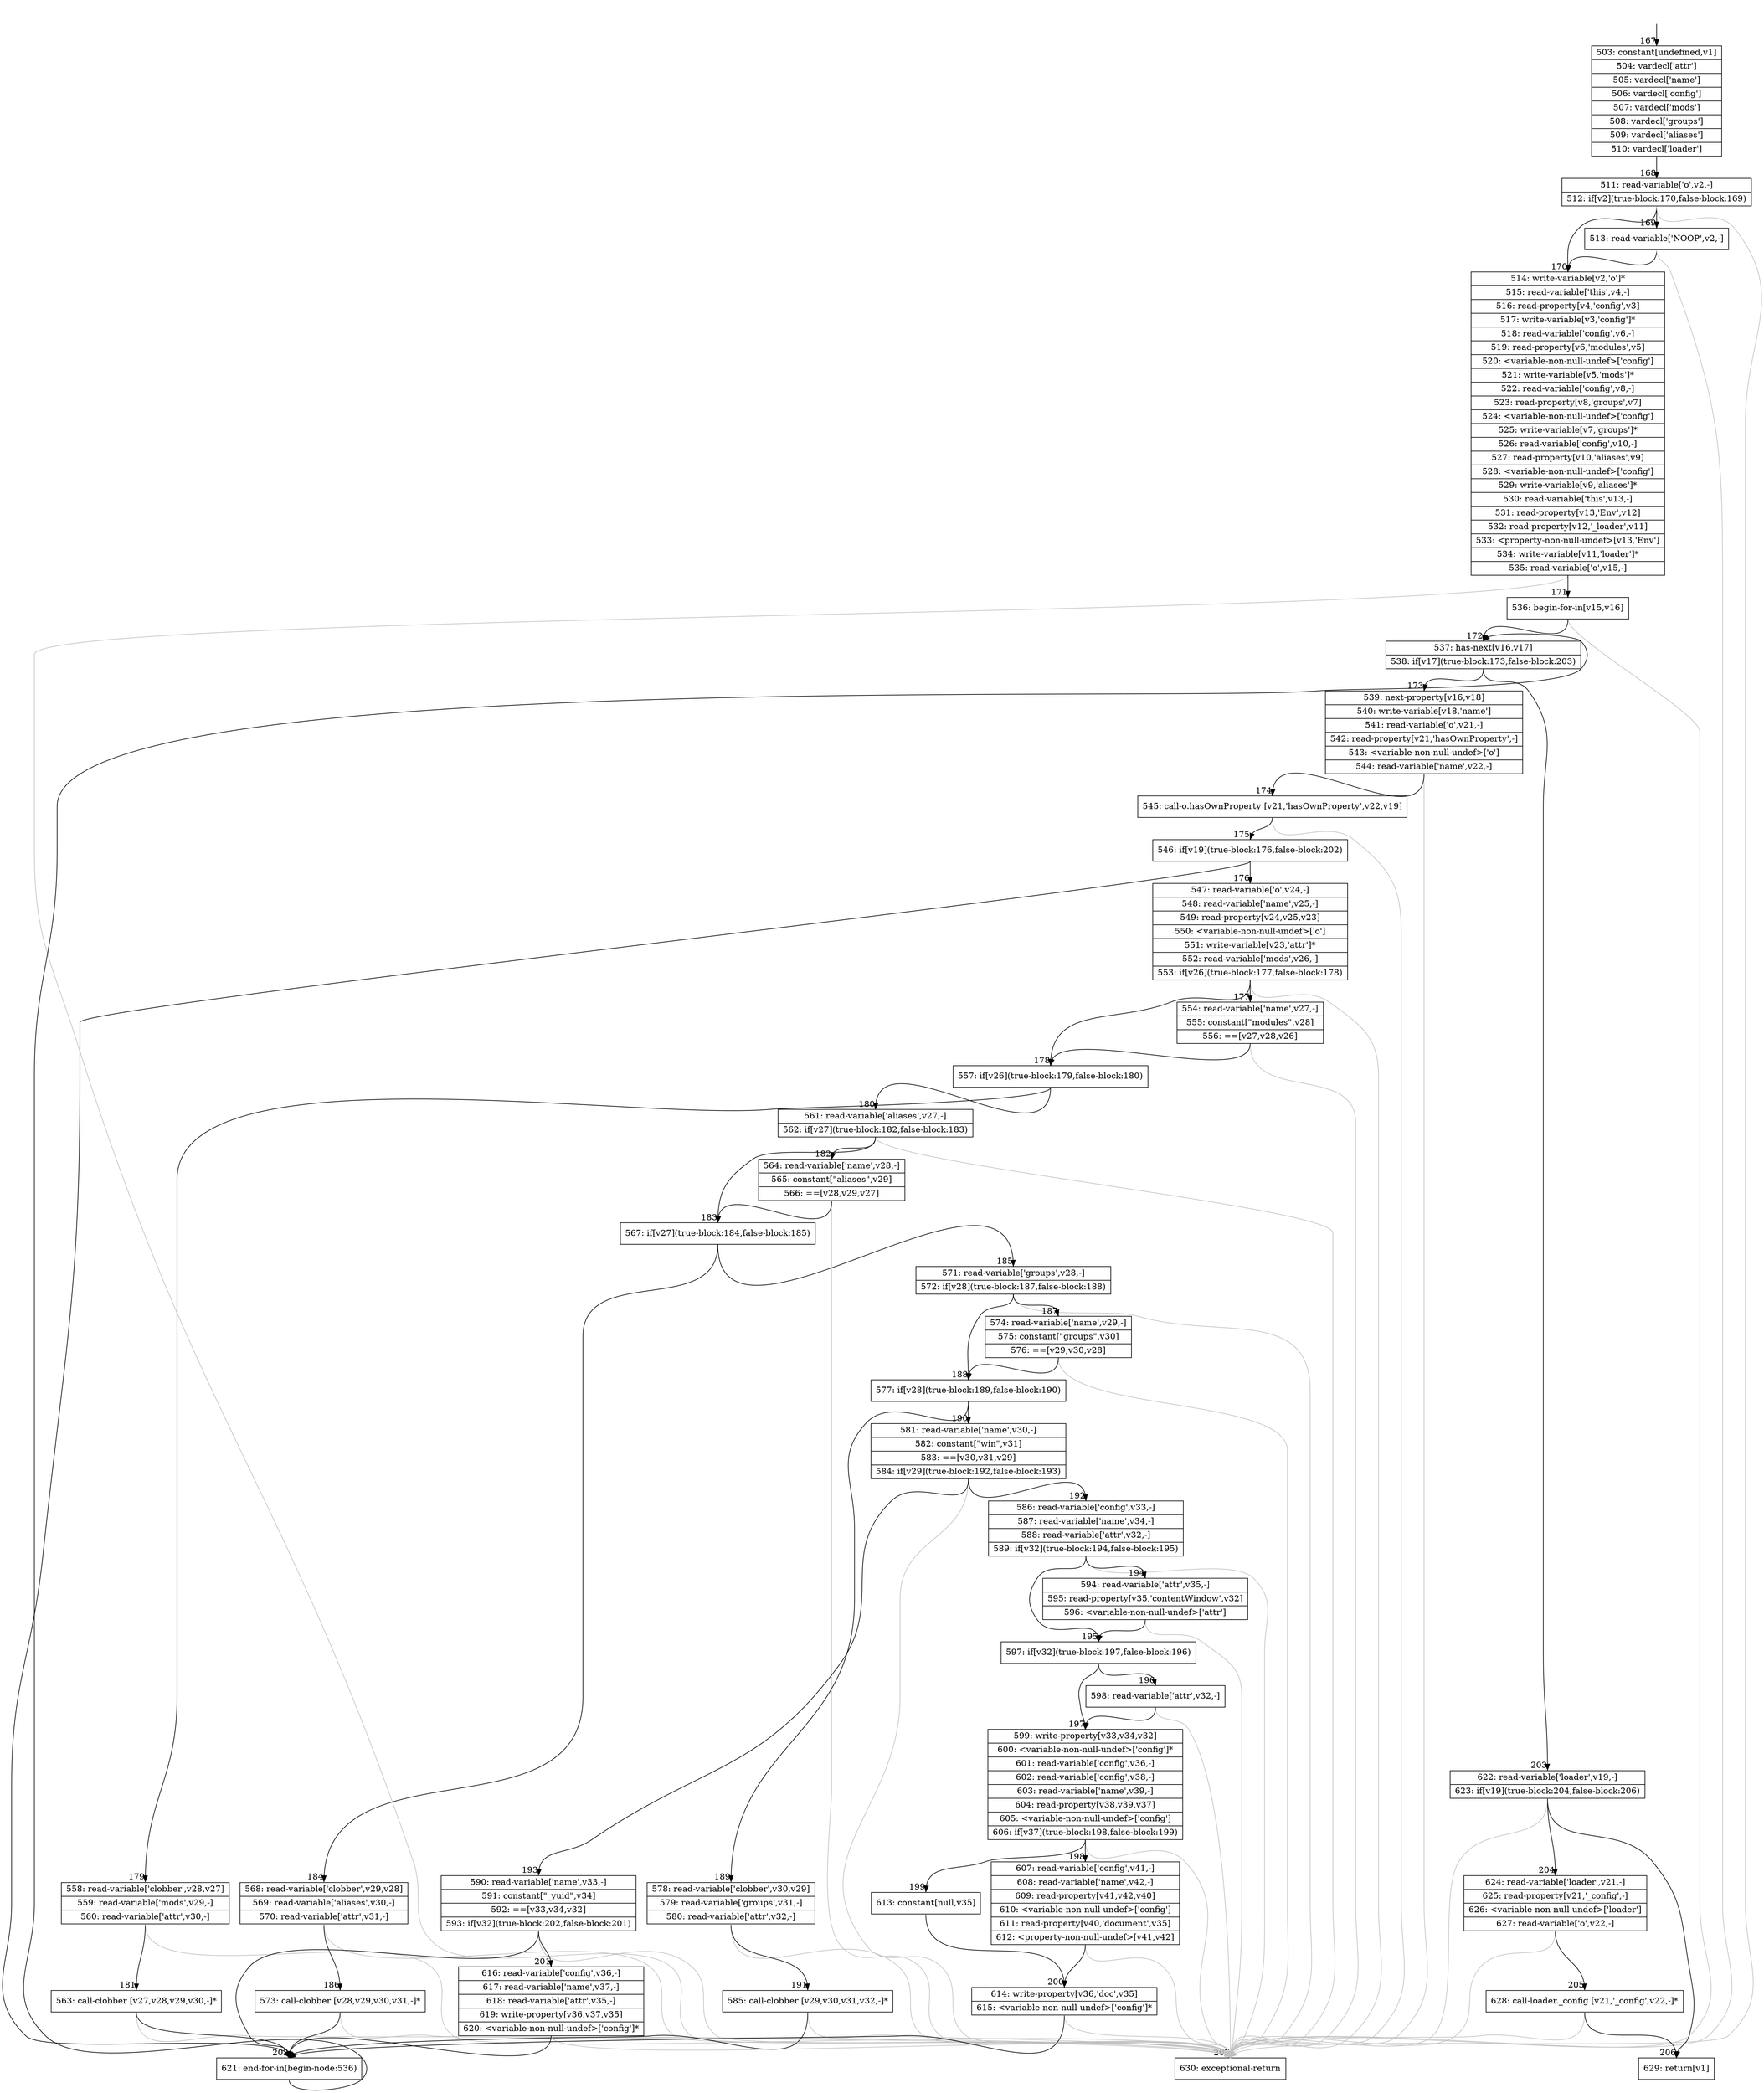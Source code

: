 digraph {
rankdir="TD"
BB_entry11[shape=none,label=""];
BB_entry11 -> BB167 [tailport=s, headport=n, headlabel="    167"]
BB167 [shape=record label="{503: constant[undefined,v1]|504: vardecl['attr']|505: vardecl['name']|506: vardecl['config']|507: vardecl['mods']|508: vardecl['groups']|509: vardecl['aliases']|510: vardecl['loader']}" ] 
BB167 -> BB168 [tailport=s, headport=n, headlabel="      168"]
BB168 [shape=record label="{511: read-variable['o',v2,-]|512: if[v2](true-block:170,false-block:169)}" ] 
BB168 -> BB170 [tailport=s, headport=n, headlabel="      170"]
BB168 -> BB169 [tailport=s, headport=n, headlabel="      169"]
BB168 -> BB207 [tailport=s, headport=n, color=gray, headlabel="      207"]
BB169 [shape=record label="{513: read-variable['NOOP',v2,-]}" ] 
BB169 -> BB170 [tailport=s, headport=n]
BB169 -> BB207 [tailport=s, headport=n, color=gray]
BB170 [shape=record label="{514: write-variable[v2,'o']*|515: read-variable['this',v4,-]|516: read-property[v4,'config',v3]|517: write-variable[v3,'config']*|518: read-variable['config',v6,-]|519: read-property[v6,'modules',v5]|520: \<variable-non-null-undef\>['config']|521: write-variable[v5,'mods']*|522: read-variable['config',v8,-]|523: read-property[v8,'groups',v7]|524: \<variable-non-null-undef\>['config']|525: write-variable[v7,'groups']*|526: read-variable['config',v10,-]|527: read-property[v10,'aliases',v9]|528: \<variable-non-null-undef\>['config']|529: write-variable[v9,'aliases']*|530: read-variable['this',v13,-]|531: read-property[v13,'Env',v12]|532: read-property[v12,'_loader',v11]|533: \<property-non-null-undef\>[v13,'Env']|534: write-variable[v11,'loader']*|535: read-variable['o',v15,-]}" ] 
BB170 -> BB171 [tailport=s, headport=n, headlabel="      171"]
BB170 -> BB207 [tailport=s, headport=n, color=gray]
BB171 [shape=record label="{536: begin-for-in[v15,v16]}" ] 
BB171 -> BB172 [tailport=s, headport=n, headlabel="      172"]
BB171 -> BB207 [tailport=s, headport=n, color=gray]
BB172 [shape=record label="{537: has-next[v16,v17]|538: if[v17](true-block:173,false-block:203)}" ] 
BB172 -> BB173 [tailport=s, headport=n, headlabel="      173"]
BB172 -> BB203 [tailport=s, headport=n, headlabel="      203"]
BB173 [shape=record label="{539: next-property[v16,v18]|540: write-variable[v18,'name']|541: read-variable['o',v21,-]|542: read-property[v21,'hasOwnProperty',-]|543: \<variable-non-null-undef\>['o']|544: read-variable['name',v22,-]}" ] 
BB173 -> BB174 [tailport=s, headport=n, headlabel="      174"]
BB173 -> BB207 [tailport=s, headport=n, color=gray]
BB174 [shape=record label="{545: call-o.hasOwnProperty [v21,'hasOwnProperty',v22,v19]}" ] 
BB174 -> BB175 [tailport=s, headport=n, headlabel="      175"]
BB174 -> BB207 [tailport=s, headport=n, color=gray]
BB175 [shape=record label="{546: if[v19](true-block:176,false-block:202)}" ] 
BB175 -> BB176 [tailport=s, headport=n, headlabel="      176"]
BB175 -> BB202 [tailport=s, headport=n, headlabel="      202"]
BB176 [shape=record label="{547: read-variable['o',v24,-]|548: read-variable['name',v25,-]|549: read-property[v24,v25,v23]|550: \<variable-non-null-undef\>['o']|551: write-variable[v23,'attr']*|552: read-variable['mods',v26,-]|553: if[v26](true-block:177,false-block:178)}" ] 
BB176 -> BB178 [tailport=s, headport=n, headlabel="      178"]
BB176 -> BB177 [tailport=s, headport=n, headlabel="      177"]
BB176 -> BB207 [tailport=s, headport=n, color=gray]
BB177 [shape=record label="{554: read-variable['name',v27,-]|555: constant[\"modules\",v28]|556: ==[v27,v28,v26]}" ] 
BB177 -> BB178 [tailport=s, headport=n]
BB177 -> BB207 [tailport=s, headport=n, color=gray]
BB178 [shape=record label="{557: if[v26](true-block:179,false-block:180)}" ] 
BB178 -> BB179 [tailport=s, headport=n, headlabel="      179"]
BB178 -> BB180 [tailport=s, headport=n, headlabel="      180"]
BB179 [shape=record label="{558: read-variable['clobber',v28,v27]|559: read-variable['mods',v29,-]|560: read-variable['attr',v30,-]}" ] 
BB179 -> BB181 [tailport=s, headport=n, headlabel="      181"]
BB179 -> BB207 [tailport=s, headport=n, color=gray]
BB180 [shape=record label="{561: read-variable['aliases',v27,-]|562: if[v27](true-block:182,false-block:183)}" ] 
BB180 -> BB183 [tailport=s, headport=n, headlabel="      183"]
BB180 -> BB182 [tailport=s, headport=n, headlabel="      182"]
BB180 -> BB207 [tailport=s, headport=n, color=gray]
BB181 [shape=record label="{563: call-clobber [v27,v28,v29,v30,-]*}" ] 
BB181 -> BB202 [tailport=s, headport=n]
BB181 -> BB207 [tailport=s, headport=n, color=gray]
BB182 [shape=record label="{564: read-variable['name',v28,-]|565: constant[\"aliases\",v29]|566: ==[v28,v29,v27]}" ] 
BB182 -> BB183 [tailport=s, headport=n]
BB182 -> BB207 [tailport=s, headport=n, color=gray]
BB183 [shape=record label="{567: if[v27](true-block:184,false-block:185)}" ] 
BB183 -> BB184 [tailport=s, headport=n, headlabel="      184"]
BB183 -> BB185 [tailport=s, headport=n, headlabel="      185"]
BB184 [shape=record label="{568: read-variable['clobber',v29,v28]|569: read-variable['aliases',v30,-]|570: read-variable['attr',v31,-]}" ] 
BB184 -> BB186 [tailport=s, headport=n, headlabel="      186"]
BB184 -> BB207 [tailport=s, headport=n, color=gray]
BB185 [shape=record label="{571: read-variable['groups',v28,-]|572: if[v28](true-block:187,false-block:188)}" ] 
BB185 -> BB188 [tailport=s, headport=n, headlabel="      188"]
BB185 -> BB187 [tailport=s, headport=n, headlabel="      187"]
BB185 -> BB207 [tailport=s, headport=n, color=gray]
BB186 [shape=record label="{573: call-clobber [v28,v29,v30,v31,-]*}" ] 
BB186 -> BB202 [tailport=s, headport=n]
BB186 -> BB207 [tailport=s, headport=n, color=gray]
BB187 [shape=record label="{574: read-variable['name',v29,-]|575: constant[\"groups\",v30]|576: ==[v29,v30,v28]}" ] 
BB187 -> BB188 [tailport=s, headport=n]
BB187 -> BB207 [tailport=s, headport=n, color=gray]
BB188 [shape=record label="{577: if[v28](true-block:189,false-block:190)}" ] 
BB188 -> BB189 [tailport=s, headport=n, headlabel="      189"]
BB188 -> BB190 [tailport=s, headport=n, headlabel="      190"]
BB189 [shape=record label="{578: read-variable['clobber',v30,v29]|579: read-variable['groups',v31,-]|580: read-variable['attr',v32,-]}" ] 
BB189 -> BB191 [tailport=s, headport=n, headlabel="      191"]
BB189 -> BB207 [tailport=s, headport=n, color=gray]
BB190 [shape=record label="{581: read-variable['name',v30,-]|582: constant[\"win\",v31]|583: ==[v30,v31,v29]|584: if[v29](true-block:192,false-block:193)}" ] 
BB190 -> BB192 [tailport=s, headport=n, headlabel="      192"]
BB190 -> BB193 [tailport=s, headport=n, headlabel="      193"]
BB190 -> BB207 [tailport=s, headport=n, color=gray]
BB191 [shape=record label="{585: call-clobber [v29,v30,v31,v32,-]*}" ] 
BB191 -> BB202 [tailport=s, headport=n]
BB191 -> BB207 [tailport=s, headport=n, color=gray]
BB192 [shape=record label="{586: read-variable['config',v33,-]|587: read-variable['name',v34,-]|588: read-variable['attr',v32,-]|589: if[v32](true-block:194,false-block:195)}" ] 
BB192 -> BB195 [tailport=s, headport=n, headlabel="      195"]
BB192 -> BB194 [tailport=s, headport=n, headlabel="      194"]
BB192 -> BB207 [tailport=s, headport=n, color=gray]
BB193 [shape=record label="{590: read-variable['name',v33,-]|591: constant[\"_yuid\",v34]|592: ==[v33,v34,v32]|593: if[v32](true-block:202,false-block:201)}" ] 
BB193 -> BB202 [tailport=s, headport=n]
BB193 -> BB201 [tailport=s, headport=n, headlabel="      201"]
BB193 -> BB207 [tailport=s, headport=n, color=gray]
BB194 [shape=record label="{594: read-variable['attr',v35,-]|595: read-property[v35,'contentWindow',v32]|596: \<variable-non-null-undef\>['attr']}" ] 
BB194 -> BB195 [tailport=s, headport=n]
BB194 -> BB207 [tailport=s, headport=n, color=gray]
BB195 [shape=record label="{597: if[v32](true-block:197,false-block:196)}" ] 
BB195 -> BB197 [tailport=s, headport=n, headlabel="      197"]
BB195 -> BB196 [tailport=s, headport=n, headlabel="      196"]
BB196 [shape=record label="{598: read-variable['attr',v32,-]}" ] 
BB196 -> BB197 [tailport=s, headport=n]
BB196 -> BB207 [tailport=s, headport=n, color=gray]
BB197 [shape=record label="{599: write-property[v33,v34,v32]|600: \<variable-non-null-undef\>['config']*|601: read-variable['config',v36,-]|602: read-variable['config',v38,-]|603: read-variable['name',v39,-]|604: read-property[v38,v39,v37]|605: \<variable-non-null-undef\>['config']|606: if[v37](true-block:198,false-block:199)}" ] 
BB197 -> BB198 [tailport=s, headport=n, headlabel="      198"]
BB197 -> BB199 [tailport=s, headport=n, headlabel="      199"]
BB197 -> BB207 [tailport=s, headport=n, color=gray]
BB198 [shape=record label="{607: read-variable['config',v41,-]|608: read-variable['name',v42,-]|609: read-property[v41,v42,v40]|610: \<variable-non-null-undef\>['config']|611: read-property[v40,'document',v35]|612: \<property-non-null-undef\>[v41,v42]}" ] 
BB198 -> BB200 [tailport=s, headport=n, headlabel="      200"]
BB198 -> BB207 [tailport=s, headport=n, color=gray]
BB199 [shape=record label="{613: constant[null,v35]}" ] 
BB199 -> BB200 [tailport=s, headport=n]
BB200 [shape=record label="{614: write-property[v36,'doc',v35]|615: \<variable-non-null-undef\>['config']*}" ] 
BB200 -> BB202 [tailport=s, headport=n]
BB200 -> BB207 [tailport=s, headport=n, color=gray]
BB201 [shape=record label="{616: read-variable['config',v36,-]|617: read-variable['name',v37,-]|618: read-variable['attr',v35,-]|619: write-property[v36,v37,v35]|620: \<variable-non-null-undef\>['config']*}" ] 
BB201 -> BB202 [tailport=s, headport=n]
BB201 -> BB207 [tailport=s, headport=n, color=gray]
BB202 [shape=record label="{621: end-for-in(begin-node:536)}" ] 
BB202 -> BB172 [tailport=s, headport=n]
BB203 [shape=record label="{622: read-variable['loader',v19,-]|623: if[v19](true-block:204,false-block:206)}" ] 
BB203 -> BB204 [tailport=s, headport=n, headlabel="      204"]
BB203 -> BB206 [tailport=s, headport=n, headlabel="      206"]
BB203 -> BB207 [tailport=s, headport=n, color=gray]
BB204 [shape=record label="{624: read-variable['loader',v21,-]|625: read-property[v21,'_config',-]|626: \<variable-non-null-undef\>['loader']|627: read-variable['o',v22,-]}" ] 
BB204 -> BB205 [tailport=s, headport=n, headlabel="      205"]
BB204 -> BB207 [tailport=s, headport=n, color=gray]
BB205 [shape=record label="{628: call-loader._config [v21,'_config',v22,-]*}" ] 
BB205 -> BB206 [tailport=s, headport=n]
BB205 -> BB207 [tailport=s, headport=n, color=gray]
BB206 [shape=record label="{629: return[v1]}" ] 
BB207 [shape=record label="{630: exceptional-return}" ] 
//#$~ 222
}
